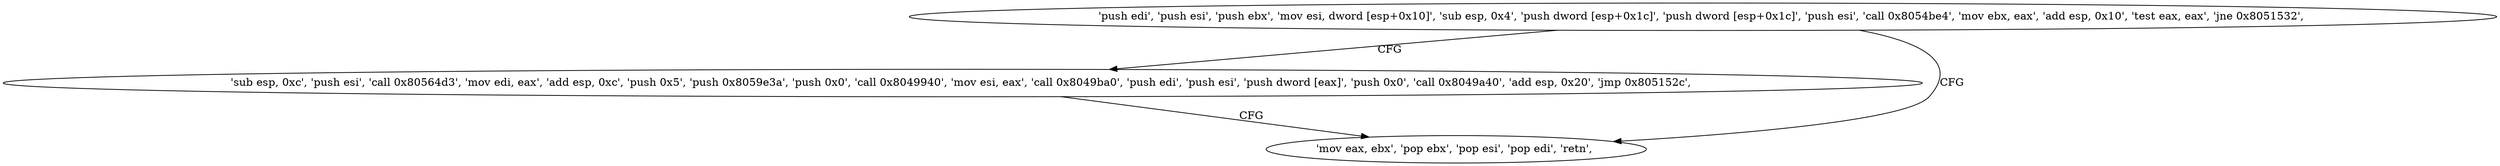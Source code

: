 digraph "func" {
"134550795" [label = "'push edi', 'push esi', 'push ebx', 'mov esi, dword [esp+0x10]', 'sub esp, 0x4', 'push dword [esp+0x1c]', 'push dword [esp+0x1c]', 'push esi', 'call 0x8054be4', 'mov ebx, eax', 'add esp, 0x10', 'test eax, eax', 'jne 0x8051532', " ]
"134550834" [label = "'sub esp, 0xc', 'push esi', 'call 0x80564d3', 'mov edi, eax', 'add esp, 0xc', 'push 0x5', 'push 0x8059e3a', 'push 0x0', 'call 0x8049940', 'mov esi, eax', 'call 0x8049ba0', 'push edi', 'push esi', 'push dword [eax]', 'push 0x0', 'call 0x8049a40', 'add esp, 0x20', 'jmp 0x805152c', " ]
"134550828" [label = "'mov eax, ebx', 'pop ebx', 'pop esi', 'pop edi', 'retn', " ]
"134550795" -> "134550834" [ label = "CFG" ]
"134550795" -> "134550828" [ label = "CFG" ]
"134550834" -> "134550828" [ label = "CFG" ]
}
